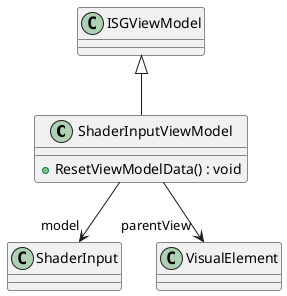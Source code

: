 @startuml
class ShaderInputViewModel {
    + ResetViewModelData() : void
}
ISGViewModel <|-- ShaderInputViewModel
ShaderInputViewModel --> "model" ShaderInput
ShaderInputViewModel --> "parentView" VisualElement
@enduml
